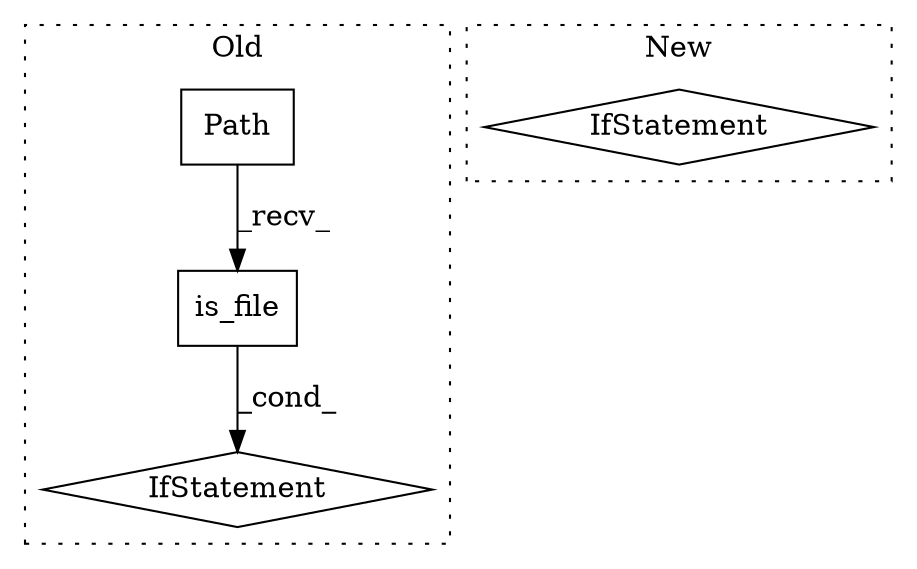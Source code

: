 digraph G {
subgraph cluster0 {
1 [label="is_file" a="32" s="4029" l="9" shape="box"];
3 [label="IfStatement" a="25" s="4016,4038" l="4,2" shape="diamond"];
4 [label="Path" a="32" s="3915,3957" l="5,1" shape="box"];
label = "Old";
style="dotted";
}
subgraph cluster1 {
2 [label="IfStatement" a="25" s="4274,4332" l="4,2" shape="diamond"];
label = "New";
style="dotted";
}
1 -> 3 [label="_cond_"];
4 -> 1 [label="_recv_"];
}